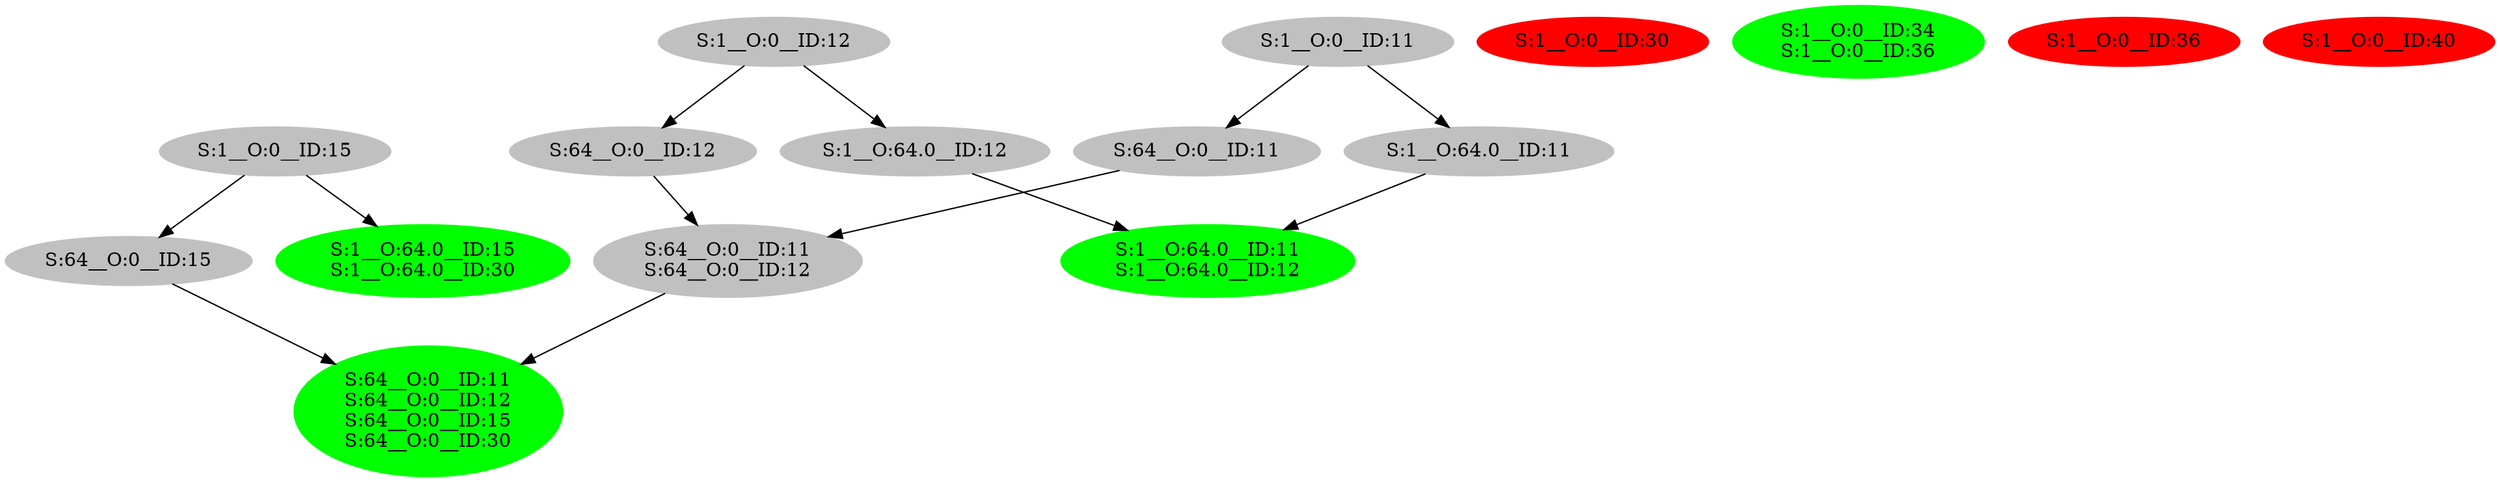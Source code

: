 strict digraph  {
0 [color=grey, label="S:1__O:0__ID:11", style=filled];
1 [color=grey, label="S:64__O:0__ID:11", style=filled];
2 [color=grey, label="S:64__O:0__ID:11
S:64__O:0__ID:12", style=filled];
3 [color=green, label="S:64__O:0__ID:11
S:64__O:0__ID:12
S:64__O:0__ID:15
S:64__O:0__ID:30", style=filled];
4 [color=grey, label="S:1__O:64.0__ID:11", style=filled];
5 [color=green, label="S:1__O:64.0__ID:11
S:1__O:64.0__ID:12", style=filled];
6 [color=grey, label="S:1__O:0__ID:12", style=filled];
7 [color=grey, label="S:64__O:0__ID:12", style=filled];
8 [color=grey, label="S:1__O:64.0__ID:12", style=filled];
9 [color=grey, label="S:1__O:0__ID:15", style=filled];
10 [color=grey, label="S:64__O:0__ID:15", style=filled];
11 [color=green, label="S:1__O:64.0__ID:15
S:1__O:64.0__ID:30", style=filled];
12 [color=red, label="S:1__O:0__ID:30", style=filled];
13 [color=green, label="S:1__O:0__ID:34
S:1__O:0__ID:36", style=filled];
14 [color=red, label="S:1__O:0__ID:36", style=filled];
15 [color=red, label="S:1__O:0__ID:40", style=filled];
0 -> 1;
0 -> 4;
1 -> 2;
2 -> 3;
4 -> 5;
6 -> 7;
6 -> 8;
7 -> 2;
8 -> 5;
9 -> 10;
9 -> 11;
10 -> 3;
}
